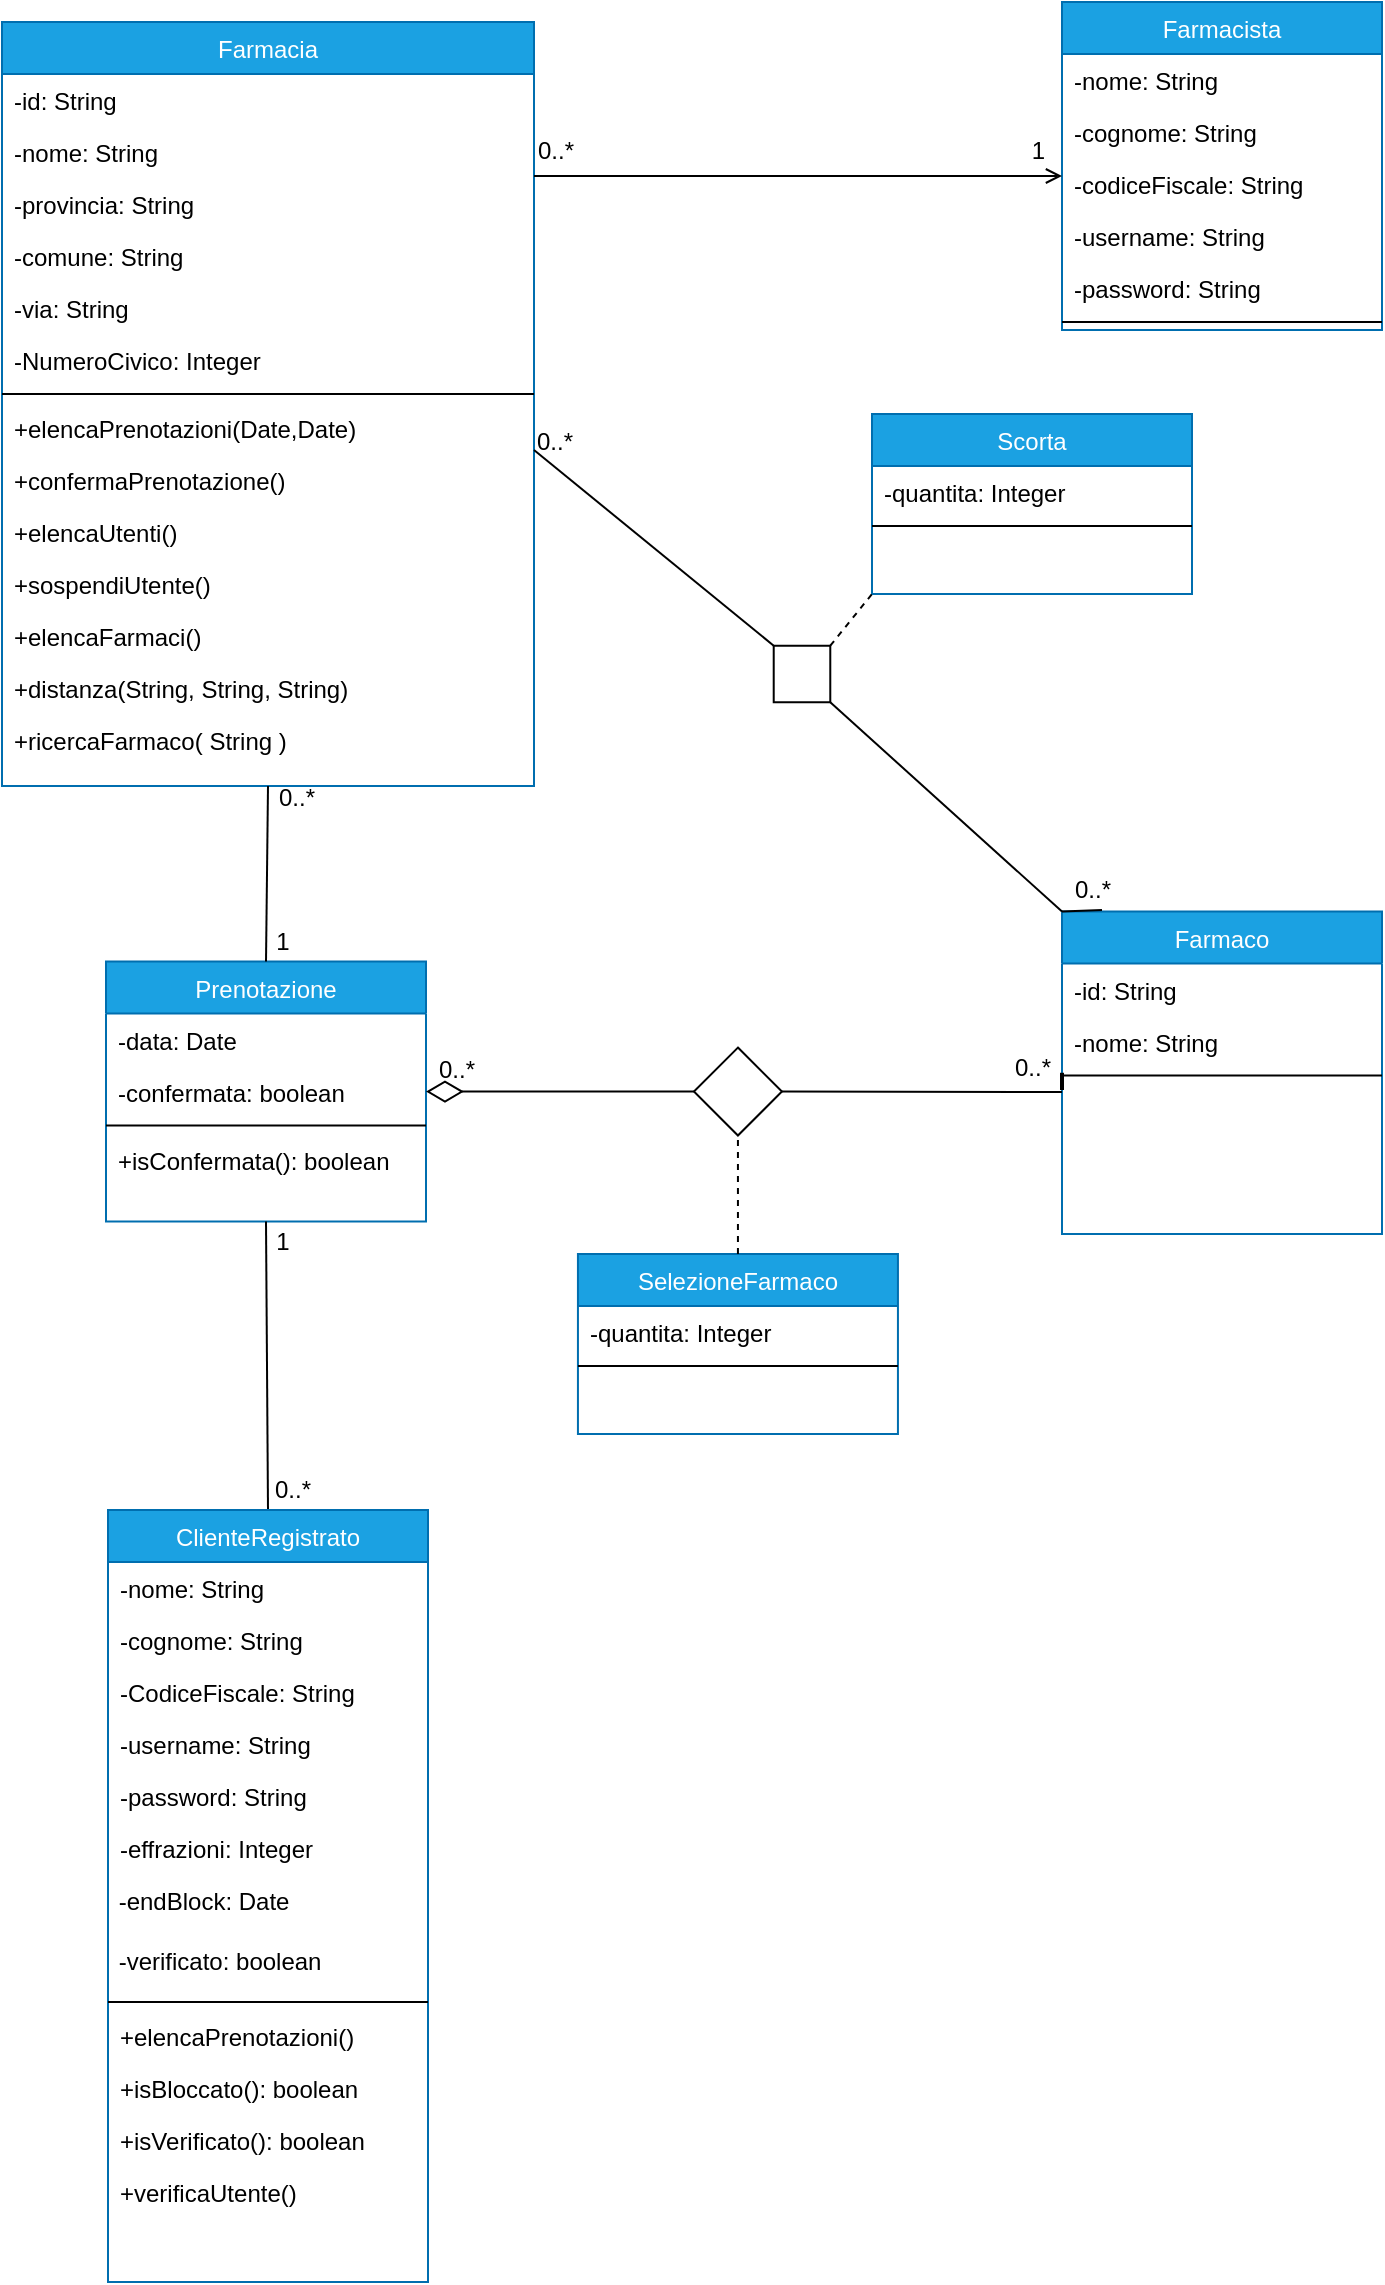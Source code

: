 <mxfile version="14.6.13" type="device"><diagram id="n_GCHAJZOZkWjjGcXOiW" name="Page-2"><mxGraphModel dx="1422" dy="705" grid="1" gridSize="10" guides="1" tooltips="1" connect="1" arrows="1" fold="1" page="1" pageScale="1" pageWidth="827" pageHeight="1169" math="0" shadow="0"><root><mxCell id="_tChWmzW72qKrH2FHl7e-0"/><mxCell id="_tChWmzW72qKrH2FHl7e-1" parent="_tChWmzW72qKrH2FHl7e-0"/><mxCell id="JJ1CziQxTOwDTlc9LSBb-0" value="Farmacia" style="swimlane;fontStyle=0;align=center;verticalAlign=top;childLayout=stackLayout;horizontal=1;startSize=26;horizontalStack=0;resizeParent=1;resizeLast=0;collapsible=1;marginBottom=0;rounded=0;shadow=0;strokeWidth=1;fillColor=#1ba1e2;strokeColor=#006EAF;fontColor=#ffffff;" vertex="1" parent="_tChWmzW72qKrH2FHl7e-1"><mxGeometry x="540" y="690" width="266" height="382" as="geometry"><mxRectangle x="230" y="140" width="160" height="26" as="alternateBounds"/></mxGeometry></mxCell><mxCell id="JJ1CziQxTOwDTlc9LSBb-1" value="-id: String" style="text;align=left;verticalAlign=top;spacingLeft=4;spacingRight=4;overflow=hidden;rotatable=0;points=[[0,0.5],[1,0.5]];portConstraint=eastwest;" vertex="1" parent="JJ1CziQxTOwDTlc9LSBb-0"><mxGeometry y="26" width="266" height="26" as="geometry"/></mxCell><mxCell id="JJ1CziQxTOwDTlc9LSBb-2" value="-nome: String&#10;" style="text;align=left;verticalAlign=top;spacingLeft=4;spacingRight=4;overflow=hidden;rotatable=0;points=[[0,0.5],[1,0.5]];portConstraint=eastwest;" vertex="1" parent="JJ1CziQxTOwDTlc9LSBb-0"><mxGeometry y="52" width="266" height="26" as="geometry"/></mxCell><mxCell id="JJ1CziQxTOwDTlc9LSBb-3" value="-provincia: String" style="text;align=left;verticalAlign=top;spacingLeft=4;spacingRight=4;overflow=hidden;rotatable=0;points=[[0,0.5],[1,0.5]];portConstraint=eastwest;rounded=0;shadow=0;html=0;" vertex="1" parent="JJ1CziQxTOwDTlc9LSBb-0"><mxGeometry y="78" width="266" height="26" as="geometry"/></mxCell><mxCell id="JJ1CziQxTOwDTlc9LSBb-4" value="-comune: String" style="text;align=left;verticalAlign=top;spacingLeft=4;spacingRight=4;overflow=hidden;rotatable=0;points=[[0,0.5],[1,0.5]];portConstraint=eastwest;rounded=0;shadow=0;html=0;" vertex="1" parent="JJ1CziQxTOwDTlc9LSBb-0"><mxGeometry y="104" width="266" height="26" as="geometry"/></mxCell><mxCell id="JJ1CziQxTOwDTlc9LSBb-5" value="-via: String" style="text;align=left;verticalAlign=top;spacingLeft=4;spacingRight=4;overflow=hidden;rotatable=0;points=[[0,0.5],[1,0.5]];portConstraint=eastwest;" vertex="1" parent="JJ1CziQxTOwDTlc9LSBb-0"><mxGeometry y="130" width="266" height="26" as="geometry"/></mxCell><mxCell id="JJ1CziQxTOwDTlc9LSBb-6" value="-NumeroCivico: Integer" style="text;align=left;verticalAlign=top;spacingLeft=4;spacingRight=4;overflow=hidden;rotatable=0;points=[[0,0.5],[1,0.5]];portConstraint=eastwest;" vertex="1" parent="JJ1CziQxTOwDTlc9LSBb-0"><mxGeometry y="156" width="266" height="26" as="geometry"/></mxCell><mxCell id="JJ1CziQxTOwDTlc9LSBb-7" value="" style="line;html=1;strokeWidth=1;align=left;verticalAlign=middle;spacingTop=-1;spacingLeft=3;spacingRight=3;rotatable=0;labelPosition=right;points=[];portConstraint=eastwest;" vertex="1" parent="JJ1CziQxTOwDTlc9LSBb-0"><mxGeometry y="182" width="266" height="8" as="geometry"/></mxCell><mxCell id="JJ1CziQxTOwDTlc9LSBb-8" value="+elencaPrenotazioni(Date,Date)" style="text;align=left;verticalAlign=top;spacingLeft=4;spacingRight=4;overflow=hidden;rotatable=0;points=[[0,0.5],[1,0.5]];portConstraint=eastwest;" vertex="1" parent="JJ1CziQxTOwDTlc9LSBb-0"><mxGeometry y="190" width="266" height="26" as="geometry"/></mxCell><mxCell id="JJ1CziQxTOwDTlc9LSBb-9" value="+confermaPrenotazione()" style="text;align=left;verticalAlign=top;spacingLeft=4;spacingRight=4;overflow=hidden;rotatable=0;points=[[0,0.5],[1,0.5]];portConstraint=eastwest;" vertex="1" parent="JJ1CziQxTOwDTlc9LSBb-0"><mxGeometry y="216" width="266" height="26" as="geometry"/></mxCell><mxCell id="JJ1CziQxTOwDTlc9LSBb-10" value="+elencaUtenti()" style="text;align=left;verticalAlign=top;spacingLeft=4;spacingRight=4;overflow=hidden;rotatable=0;points=[[0,0.5],[1,0.5]];portConstraint=eastwest;" vertex="1" parent="JJ1CziQxTOwDTlc9LSBb-0"><mxGeometry y="242" width="266" height="26" as="geometry"/></mxCell><mxCell id="JJ1CziQxTOwDTlc9LSBb-11" value="+sospendiUtente()" style="text;align=left;verticalAlign=top;spacingLeft=4;spacingRight=4;overflow=hidden;rotatable=0;points=[[0,0.5],[1,0.5]];portConstraint=eastwest;" vertex="1" parent="JJ1CziQxTOwDTlc9LSBb-0"><mxGeometry y="268" width="266" height="26" as="geometry"/></mxCell><mxCell id="JJ1CziQxTOwDTlc9LSBb-12" value="+elencaFarmaci()" style="text;align=left;verticalAlign=top;spacingLeft=4;spacingRight=4;overflow=hidden;rotatable=0;points=[[0,0.5],[1,0.5]];portConstraint=eastwest;" vertex="1" parent="JJ1CziQxTOwDTlc9LSBb-0"><mxGeometry y="294" width="266" height="26" as="geometry"/></mxCell><mxCell id="JJ1CziQxTOwDTlc9LSBb-13" value="+distanza(String, String, String) " style="text;align=left;verticalAlign=top;spacingLeft=4;spacingRight=4;overflow=hidden;rotatable=0;points=[[0,0.5],[1,0.5]];portConstraint=eastwest;" vertex="1" parent="JJ1CziQxTOwDTlc9LSBb-0"><mxGeometry y="320" width="266" height="26" as="geometry"/></mxCell><mxCell id="JJ1CziQxTOwDTlc9LSBb-14" value="+ricercaFarmaco( String ) " style="text;align=left;verticalAlign=top;spacingLeft=4;spacingRight=4;overflow=hidden;rotatable=0;points=[[0,0.5],[1,0.5]];portConstraint=eastwest;" vertex="1" parent="JJ1CziQxTOwDTlc9LSBb-0"><mxGeometry y="346" width="266" height="26" as="geometry"/></mxCell><mxCell id="JJ1CziQxTOwDTlc9LSBb-15" value="Farmacista" style="swimlane;fontStyle=0;align=center;verticalAlign=top;childLayout=stackLayout;horizontal=1;startSize=26;horizontalStack=0;resizeParent=1;resizeLast=0;collapsible=1;marginBottom=0;rounded=0;shadow=0;strokeWidth=1;fillColor=#1ba1e2;strokeColor=#006EAF;fontColor=#ffffff;" vertex="1" parent="_tChWmzW72qKrH2FHl7e-1"><mxGeometry x="1070" y="680" width="160" height="164" as="geometry"><mxRectangle x="550" y="140" width="160" height="26" as="alternateBounds"/></mxGeometry></mxCell><mxCell id="JJ1CziQxTOwDTlc9LSBb-16" value="-nome: String" style="text;align=left;verticalAlign=top;spacingLeft=4;spacingRight=4;overflow=hidden;rotatable=0;points=[[0,0.5],[1,0.5]];portConstraint=eastwest;" vertex="1" parent="JJ1CziQxTOwDTlc9LSBb-15"><mxGeometry y="26" width="160" height="26" as="geometry"/></mxCell><mxCell id="JJ1CziQxTOwDTlc9LSBb-17" value="-cognome: String" style="text;align=left;verticalAlign=top;spacingLeft=4;spacingRight=4;overflow=hidden;rotatable=0;points=[[0,0.5],[1,0.5]];portConstraint=eastwest;rounded=0;shadow=0;html=0;" vertex="1" parent="JJ1CziQxTOwDTlc9LSBb-15"><mxGeometry y="52" width="160" height="26" as="geometry"/></mxCell><mxCell id="JJ1CziQxTOwDTlc9LSBb-18" value="-codiceFiscale: String" style="text;align=left;verticalAlign=top;spacingLeft=4;spacingRight=4;overflow=hidden;rotatable=0;points=[[0,0.5],[1,0.5]];portConstraint=eastwest;rounded=0;shadow=0;html=0;" vertex="1" parent="JJ1CziQxTOwDTlc9LSBb-15"><mxGeometry y="78" width="160" height="26" as="geometry"/></mxCell><mxCell id="JJ1CziQxTOwDTlc9LSBb-19" value="-username: String" style="text;align=left;verticalAlign=top;spacingLeft=4;spacingRight=4;overflow=hidden;rotatable=0;points=[[0,0.5],[1,0.5]];portConstraint=eastwest;" vertex="1" parent="JJ1CziQxTOwDTlc9LSBb-15"><mxGeometry y="104" width="160" height="26" as="geometry"/></mxCell><mxCell id="JJ1CziQxTOwDTlc9LSBb-20" value="-password: String" style="text;align=left;verticalAlign=top;spacingLeft=4;spacingRight=4;overflow=hidden;rotatable=0;points=[[0,0.5],[1,0.5]];portConstraint=eastwest;" vertex="1" parent="JJ1CziQxTOwDTlc9LSBb-15"><mxGeometry y="130" width="160" height="26" as="geometry"/></mxCell><mxCell id="JJ1CziQxTOwDTlc9LSBb-21" value="" style="line;html=1;strokeWidth=1;align=left;verticalAlign=middle;spacingTop=-1;spacingLeft=3;spacingRight=3;rotatable=0;labelPosition=right;points=[];portConstraint=eastwest;" vertex="1" parent="JJ1CziQxTOwDTlc9LSBb-15"><mxGeometry y="156" width="160" height="8" as="geometry"/></mxCell><mxCell id="JJ1CziQxTOwDTlc9LSBb-22" value="" style="endArrow=open;shadow=0;strokeWidth=1;rounded=0;endFill=1;edgeStyle=elbowEdgeStyle;elbow=vertical;" edge="1" parent="_tChWmzW72qKrH2FHl7e-1" source="JJ1CziQxTOwDTlc9LSBb-0" target="JJ1CziQxTOwDTlc9LSBb-15"><mxGeometry x="0.5" y="41" relative="1" as="geometry"><mxPoint x="641" y="786" as="sourcePoint"/><mxPoint x="801" y="786" as="targetPoint"/><mxPoint x="-40" y="32" as="offset"/></mxGeometry></mxCell><mxCell id="JJ1CziQxTOwDTlc9LSBb-23" value="0..*" style="resizable=0;align=left;verticalAlign=bottom;labelBackgroundColor=none;fontSize=12;" connectable="0" vertex="1" parent="JJ1CziQxTOwDTlc9LSBb-22"><mxGeometry x="-1" relative="1" as="geometry"><mxPoint y="-4" as="offset"/></mxGeometry></mxCell><mxCell id="JJ1CziQxTOwDTlc9LSBb-24" value="1" style="resizable=0;align=right;verticalAlign=bottom;labelBackgroundColor=none;fontSize=12;" connectable="0" vertex="1" parent="JJ1CziQxTOwDTlc9LSBb-22"><mxGeometry x="1" relative="1" as="geometry"><mxPoint x="-7" y="-4" as="offset"/></mxGeometry></mxCell><mxCell id="JJ1CziQxTOwDTlc9LSBb-25" value="Farmaco" style="swimlane;fontStyle=0;align=center;verticalAlign=top;childLayout=stackLayout;horizontal=1;startSize=26;horizontalStack=0;resizeParent=1;resizeLast=0;collapsible=1;marginBottom=0;rounded=0;shadow=0;strokeWidth=1;fillColor=#1ba1e2;strokeColor=#006EAF;fontColor=#ffffff;" vertex="1" parent="_tChWmzW72qKrH2FHl7e-1"><mxGeometry x="1070" y="1134.77" width="160" height="161.23" as="geometry"><mxRectangle x="230" y="140" width="160" height="26" as="alternateBounds"/></mxGeometry></mxCell><mxCell id="JJ1CziQxTOwDTlc9LSBb-26" value="-id: String" style="text;align=left;verticalAlign=top;spacingLeft=4;spacingRight=4;overflow=hidden;rotatable=0;points=[[0,0.5],[1,0.5]];portConstraint=eastwest;" vertex="1" parent="JJ1CziQxTOwDTlc9LSBb-25"><mxGeometry y="26" width="160" height="26" as="geometry"/></mxCell><mxCell id="JJ1CziQxTOwDTlc9LSBb-27" value="-nome: String&#10;" style="text;align=left;verticalAlign=top;spacingLeft=4;spacingRight=4;overflow=hidden;rotatable=0;points=[[0,0.5],[1,0.5]];portConstraint=eastwest;" vertex="1" parent="JJ1CziQxTOwDTlc9LSBb-25"><mxGeometry y="52" width="160" height="26" as="geometry"/></mxCell><mxCell id="JJ1CziQxTOwDTlc9LSBb-28" value="" style="line;html=1;strokeWidth=1;align=left;verticalAlign=middle;spacingTop=-1;spacingLeft=3;spacingRight=3;rotatable=0;labelPosition=right;points=[];portConstraint=eastwest;" vertex="1" parent="JJ1CziQxTOwDTlc9LSBb-25"><mxGeometry y="78" width="160" height="8" as="geometry"/></mxCell><mxCell id="JJ1CziQxTOwDTlc9LSBb-29" value="Prenotazione" style="swimlane;fontStyle=0;align=center;verticalAlign=top;childLayout=stackLayout;horizontal=1;startSize=26;horizontalStack=0;resizeParent=1;resizeLast=0;collapsible=1;marginBottom=0;rounded=0;shadow=0;strokeWidth=1;fillColor=#1ba1e2;strokeColor=#006EAF;fontColor=#ffffff;" vertex="1" parent="_tChWmzW72qKrH2FHl7e-1"><mxGeometry x="592" y="1159.77" width="160" height="130" as="geometry"><mxRectangle x="230" y="140" width="160" height="26" as="alternateBounds"/></mxGeometry></mxCell><mxCell id="JJ1CziQxTOwDTlc9LSBb-30" value="-data: Date&#10;" style="text;align=left;verticalAlign=top;spacingLeft=4;spacingRight=4;overflow=hidden;rotatable=0;points=[[0,0.5],[1,0.5]];portConstraint=eastwest;" vertex="1" parent="JJ1CziQxTOwDTlc9LSBb-29"><mxGeometry y="26" width="160" height="26" as="geometry"/></mxCell><mxCell id="JJ1CziQxTOwDTlc9LSBb-31" value="-confermata: boolean" style="text;align=left;verticalAlign=top;spacingLeft=4;spacingRight=4;overflow=hidden;rotatable=0;points=[[0,0.5],[1,0.5]];portConstraint=eastwest;" vertex="1" parent="JJ1CziQxTOwDTlc9LSBb-29"><mxGeometry y="52" width="160" height="26" as="geometry"/></mxCell><mxCell id="JJ1CziQxTOwDTlc9LSBb-32" value="" style="line;html=1;strokeWidth=1;align=left;verticalAlign=middle;spacingTop=-1;spacingLeft=3;spacingRight=3;rotatable=0;labelPosition=right;points=[];portConstraint=eastwest;" vertex="1" parent="JJ1CziQxTOwDTlc9LSBb-29"><mxGeometry y="78" width="160" height="8" as="geometry"/></mxCell><mxCell id="JJ1CziQxTOwDTlc9LSBb-33" value="+isConfermata(): boolean" style="text;align=left;verticalAlign=top;spacingLeft=4;spacingRight=4;overflow=hidden;rotatable=0;points=[[0,0.5],[1,0.5]];portConstraint=eastwest;" vertex="1" parent="JJ1CziQxTOwDTlc9LSBb-29"><mxGeometry y="86" width="160" height="26" as="geometry"/></mxCell><mxCell id="JJ1CziQxTOwDTlc9LSBb-34" value="" style="endArrow=none;html=1;entryX=0.5;entryY=1;entryDx=0;entryDy=0;exitX=0.5;exitY=0;exitDx=0;exitDy=0;endFill=0;" edge="1" parent="_tChWmzW72qKrH2FHl7e-1" source="JJ1CziQxTOwDTlc9LSBb-29" target="JJ1CziQxTOwDTlc9LSBb-0"><mxGeometry width="50" height="50" relative="1" as="geometry"><mxPoint x="921" y="992" as="sourcePoint"/><mxPoint x="921" y="914" as="targetPoint"/></mxGeometry></mxCell><mxCell id="JJ1CziQxTOwDTlc9LSBb-35" value="" style="endArrow=none;html=1;exitX=0.5;exitY=0;exitDx=0;exitDy=0;entryX=0.5;entryY=1;entryDx=0;entryDy=0;endFill=0;" edge="1" parent="_tChWmzW72qKrH2FHl7e-1" source="JJ1CziQxTOwDTlc9LSBb-44" target="JJ1CziQxTOwDTlc9LSBb-29"><mxGeometry width="50" height="50" relative="1" as="geometry"><mxPoint x="674" y="1434" as="sourcePoint"/><mxPoint x="1207" y="1234" as="targetPoint"/></mxGeometry></mxCell><mxCell id="JJ1CziQxTOwDTlc9LSBb-36" value="" style="endArrow=none;html=1;exitX=1;exitY=0.5;exitDx=0;exitDy=0;entryX=0;entryY=0.5;entryDx=0;entryDy=0;endFill=0;startSize=12;strokeWidth=2;startArrow=none;startFill=0;" edge="1" parent="_tChWmzW72qKrH2FHl7e-1" target="JJ1CziQxTOwDTlc9LSBb-25"><mxGeometry width="50" height="50" relative="1" as="geometry"><mxPoint x="1070" y="1224" as="sourcePoint"/><mxPoint x="1217" y="1234" as="targetPoint"/></mxGeometry></mxCell><mxCell id="JJ1CziQxTOwDTlc9LSBb-37" value="" style="endArrow=none;html=1;entryX=0;entryY=0;entryDx=0;entryDy=0;endFill=0;startArrow=none;" edge="1" parent="_tChWmzW72qKrH2FHl7e-1" target="JJ1CziQxTOwDTlc9LSBb-25"><mxGeometry width="50" height="50" relative="1" as="geometry"><mxPoint x="1090" y="1134" as="sourcePoint"/><mxPoint x="1231" y="1074" as="targetPoint"/></mxGeometry></mxCell><mxCell id="JJ1CziQxTOwDTlc9LSBb-38" value="0..*" style="text;html=1;align=center;verticalAlign=middle;resizable=0;points=[];autosize=1;strokeColor=none;" vertex="1" parent="_tChWmzW72qKrH2FHl7e-1"><mxGeometry x="801" y="890" width="30" height="20" as="geometry"/></mxCell><mxCell id="JJ1CziQxTOwDTlc9LSBb-39" value="1" style="text;html=1;align=center;verticalAlign=middle;resizable=0;points=[];autosize=1;strokeColor=none;" vertex="1" parent="_tChWmzW72qKrH2FHl7e-1"><mxGeometry x="670" y="1139.77" width="20" height="20" as="geometry"/></mxCell><mxCell id="JJ1CziQxTOwDTlc9LSBb-40" value="0..*" style="text;html=1;align=center;verticalAlign=middle;resizable=0;points=[];autosize=1;strokeColor=none;" vertex="1" parent="_tChWmzW72qKrH2FHl7e-1"><mxGeometry x="672" y="1068" width="30" height="20" as="geometry"/></mxCell><mxCell id="JJ1CziQxTOwDTlc9LSBb-41" value="1" style="text;html=1;align=center;verticalAlign=middle;resizable=0;points=[];autosize=1;strokeColor=none;" vertex="1" parent="_tChWmzW72qKrH2FHl7e-1"><mxGeometry x="670" y="1289.77" width="20" height="20" as="geometry"/></mxCell><mxCell id="JJ1CziQxTOwDTlc9LSBb-42" value="0..*" style="text;html=1;align=center;verticalAlign=middle;resizable=0;points=[];autosize=1;strokeColor=none;" vertex="1" parent="_tChWmzW72qKrH2FHl7e-1"><mxGeometry x="670" y="1414" width="30" height="20" as="geometry"/></mxCell><mxCell id="JJ1CziQxTOwDTlc9LSBb-43" value="0..*" style="text;html=1;align=center;verticalAlign=middle;resizable=0;points=[];autosize=1;strokeColor=none;" vertex="1" parent="_tChWmzW72qKrH2FHl7e-1"><mxGeometry x="752" y="1204" width="30" height="20" as="geometry"/></mxCell><mxCell id="JJ1CziQxTOwDTlc9LSBb-44" value="ClienteRegistrato" style="swimlane;fontStyle=0;align=center;verticalAlign=top;childLayout=stackLayout;horizontal=1;startSize=26;horizontalStack=0;resizeParent=1;resizeLast=0;collapsible=1;marginBottom=0;rounded=0;shadow=0;strokeWidth=1;fillColor=#1ba1e2;strokeColor=#006EAF;fontColor=#ffffff;" vertex="1" parent="_tChWmzW72qKrH2FHl7e-1"><mxGeometry x="593" y="1434" width="160" height="386" as="geometry"><mxRectangle x="230" y="140" width="160" height="26" as="alternateBounds"/></mxGeometry></mxCell><mxCell id="JJ1CziQxTOwDTlc9LSBb-45" value="-nome: String&#10;" style="text;align=left;verticalAlign=top;spacingLeft=4;spacingRight=4;overflow=hidden;rotatable=0;points=[[0,0.5],[1,0.5]];portConstraint=eastwest;" vertex="1" parent="JJ1CziQxTOwDTlc9LSBb-44"><mxGeometry y="26" width="160" height="26" as="geometry"/></mxCell><mxCell id="JJ1CziQxTOwDTlc9LSBb-46" value="-cognome: String" style="text;align=left;verticalAlign=top;spacingLeft=4;spacingRight=4;overflow=hidden;rotatable=0;points=[[0,0.5],[1,0.5]];portConstraint=eastwest;" vertex="1" parent="JJ1CziQxTOwDTlc9LSBb-44"><mxGeometry y="52" width="160" height="26" as="geometry"/></mxCell><mxCell id="JJ1CziQxTOwDTlc9LSBb-47" value="-CodiceFiscale: String" style="text;align=left;verticalAlign=top;spacingLeft=4;spacingRight=4;overflow=hidden;rotatable=0;points=[[0,0.5],[1,0.5]];portConstraint=eastwest;" vertex="1" parent="JJ1CziQxTOwDTlc9LSBb-44"><mxGeometry y="78" width="160" height="26" as="geometry"/></mxCell><mxCell id="JJ1CziQxTOwDTlc9LSBb-48" value="-username: String" style="text;align=left;verticalAlign=top;spacingLeft=4;spacingRight=4;overflow=hidden;rotatable=0;points=[[0,0.5],[1,0.5]];portConstraint=eastwest;" vertex="1" parent="JJ1CziQxTOwDTlc9LSBb-44"><mxGeometry y="104" width="160" height="26" as="geometry"/></mxCell><mxCell id="JJ1CziQxTOwDTlc9LSBb-49" value="-password: String" style="text;align=left;verticalAlign=top;spacingLeft=4;spacingRight=4;overflow=hidden;rotatable=0;points=[[0,0.5],[1,0.5]];portConstraint=eastwest;" vertex="1" parent="JJ1CziQxTOwDTlc9LSBb-44"><mxGeometry y="130" width="160" height="26" as="geometry"/></mxCell><mxCell id="JJ1CziQxTOwDTlc9LSBb-50" value="-effrazioni: Integer" style="text;align=left;verticalAlign=top;spacingLeft=4;spacingRight=4;overflow=hidden;rotatable=0;points=[[0,0.5],[1,0.5]];portConstraint=eastwest;" vertex="1" parent="JJ1CziQxTOwDTlc9LSBb-44"><mxGeometry y="156" width="160" height="26" as="geometry"/></mxCell><mxCell id="JJ1CziQxTOwDTlc9LSBb-51" value="&lt;font face=&quot;helvetica&quot;&gt;&amp;nbsp;-endBlock: Date&lt;/font&gt;" style="text;whiteSpace=wrap;html=1;" vertex="1" parent="JJ1CziQxTOwDTlc9LSBb-44"><mxGeometry y="182" width="160" height="30" as="geometry"/></mxCell><mxCell id="JJ1CziQxTOwDTlc9LSBb-52" value="&lt;font face=&quot;helvetica&quot;&gt;&amp;nbsp;-verificato: boolean&lt;/font&gt;" style="text;whiteSpace=wrap;html=1;" vertex="1" parent="JJ1CziQxTOwDTlc9LSBb-44"><mxGeometry y="212" width="160" height="30" as="geometry"/></mxCell><mxCell id="JJ1CziQxTOwDTlc9LSBb-53" value="" style="line;html=1;strokeWidth=1;align=left;verticalAlign=middle;spacingTop=-1;spacingLeft=3;spacingRight=3;rotatable=0;labelPosition=right;points=[];portConstraint=eastwest;" vertex="1" parent="JJ1CziQxTOwDTlc9LSBb-44"><mxGeometry y="242" width="160" height="8" as="geometry"/></mxCell><mxCell id="JJ1CziQxTOwDTlc9LSBb-54" value="+elencaPrenotazioni()" style="text;align=left;verticalAlign=top;spacingLeft=4;spacingRight=4;overflow=hidden;rotatable=0;points=[[0,0.5],[1,0.5]];portConstraint=eastwest;" vertex="1" parent="JJ1CziQxTOwDTlc9LSBb-44"><mxGeometry y="250" width="160" height="26" as="geometry"/></mxCell><mxCell id="JJ1CziQxTOwDTlc9LSBb-55" value="+isBloccato(): boolean" style="text;align=left;verticalAlign=top;spacingLeft=4;spacingRight=4;overflow=hidden;rotatable=0;points=[[0,0.5],[1,0.5]];portConstraint=eastwest;" vertex="1" parent="JJ1CziQxTOwDTlc9LSBb-44"><mxGeometry y="276" width="160" height="26" as="geometry"/></mxCell><mxCell id="JJ1CziQxTOwDTlc9LSBb-56" value="+isVerificato(): boolean" style="text;align=left;verticalAlign=top;spacingLeft=4;spacingRight=4;overflow=hidden;rotatable=0;points=[[0,0.5],[1,0.5]];portConstraint=eastwest;" vertex="1" parent="JJ1CziQxTOwDTlc9LSBb-44"><mxGeometry y="302" width="160" height="26" as="geometry"/></mxCell><mxCell id="JJ1CziQxTOwDTlc9LSBb-57" value="+verificaUtente()" style="text;align=left;verticalAlign=top;spacingLeft=4;spacingRight=4;overflow=hidden;rotatable=0;points=[[0,0.5],[1,0.5]];portConstraint=eastwest;" vertex="1" parent="JJ1CziQxTOwDTlc9LSBb-44"><mxGeometry y="328" width="160" height="26" as="geometry"/></mxCell><mxCell id="JJ1CziQxTOwDTlc9LSBb-58" value="" style="endArrow=none;html=1;entryX=0;entryY=0;entryDx=0;entryDy=0;endFill=0;startArrow=none;exitX=1;exitY=0.5;exitDx=0;exitDy=0;" edge="1" parent="_tChWmzW72qKrH2FHl7e-1" source="JJ1CziQxTOwDTlc9LSBb-71" target="JJ1CziQxTOwDTlc9LSBb-25"><mxGeometry width="50" height="50" relative="1" as="geometry"><mxPoint x="806" y="904" as="sourcePoint"/><mxPoint x="1020.0" y="1114" as="targetPoint"/></mxGeometry></mxCell><mxCell id="JJ1CziQxTOwDTlc9LSBb-59" value="" style="endArrow=none;html=1;exitX=1;exitY=0.5;exitDx=0;exitDy=0;endFill=0;startSize=16;strokeWidth=1;startArrow=none;startFill=0;" edge="1" parent="_tChWmzW72qKrH2FHl7e-1" source="JJ1CziQxTOwDTlc9LSBb-67"><mxGeometry width="50" height="50" relative="1" as="geometry"><mxPoint x="753" y="1224" as="sourcePoint"/><mxPoint x="1070" y="1225" as="targetPoint"/></mxGeometry></mxCell><mxCell id="JJ1CziQxTOwDTlc9LSBb-60" value="0..*" style="text;html=1;align=center;verticalAlign=middle;resizable=0;points=[];autosize=1;strokeColor=none;" vertex="1" parent="_tChWmzW72qKrH2FHl7e-1"><mxGeometry x="1070" y="1114" width="30" height="20" as="geometry"/></mxCell><mxCell id="JJ1CziQxTOwDTlc9LSBb-61" value="Scorta" style="swimlane;fontStyle=0;align=center;verticalAlign=top;childLayout=stackLayout;horizontal=1;startSize=26;horizontalStack=0;resizeParent=1;resizeLast=0;collapsible=1;marginBottom=0;rounded=0;shadow=0;strokeWidth=1;fillColor=#1ba1e2;strokeColor=#006EAF;fontColor=#ffffff;" vertex="1" parent="_tChWmzW72qKrH2FHl7e-1"><mxGeometry x="975" y="886" width="160" height="90" as="geometry"><mxRectangle x="550" y="140" width="160" height="26" as="alternateBounds"/></mxGeometry></mxCell><mxCell id="JJ1CziQxTOwDTlc9LSBb-62" value="-quantita: Integer" style="text;align=left;verticalAlign=top;spacingLeft=4;spacingRight=4;overflow=hidden;rotatable=0;points=[[0,0.5],[1,0.5]];portConstraint=eastwest;" vertex="1" parent="JJ1CziQxTOwDTlc9LSBb-61"><mxGeometry y="26" width="160" height="26" as="geometry"/></mxCell><mxCell id="JJ1CziQxTOwDTlc9LSBb-63" value="" style="line;html=1;strokeWidth=1;align=left;verticalAlign=middle;spacingTop=-1;spacingLeft=3;spacingRight=3;rotatable=0;labelPosition=right;points=[];portConstraint=eastwest;" vertex="1" parent="JJ1CziQxTOwDTlc9LSBb-61"><mxGeometry y="52" width="160" height="8" as="geometry"/></mxCell><mxCell id="JJ1CziQxTOwDTlc9LSBb-64" value="SelezioneFarmaco" style="swimlane;fontStyle=0;align=center;verticalAlign=top;childLayout=stackLayout;horizontal=1;startSize=26;horizontalStack=0;resizeParent=1;resizeLast=0;collapsible=1;marginBottom=0;rounded=0;shadow=0;strokeWidth=1;fillColor=#1ba1e2;strokeColor=#006EAF;fontColor=#ffffff;" vertex="1" parent="_tChWmzW72qKrH2FHl7e-1"><mxGeometry x="827.97" y="1306" width="160" height="90" as="geometry"><mxRectangle x="550" y="140" width="160" height="26" as="alternateBounds"/></mxGeometry></mxCell><mxCell id="JJ1CziQxTOwDTlc9LSBb-65" value="-quantita: Integer" style="text;align=left;verticalAlign=top;spacingLeft=4;spacingRight=4;overflow=hidden;rotatable=0;points=[[0,0.5],[1,0.5]];portConstraint=eastwest;" vertex="1" parent="JJ1CziQxTOwDTlc9LSBb-64"><mxGeometry y="26" width="160" height="26" as="geometry"/></mxCell><mxCell id="JJ1CziQxTOwDTlc9LSBb-66" value="" style="line;html=1;strokeWidth=1;align=left;verticalAlign=middle;spacingTop=-1;spacingLeft=3;spacingRight=3;rotatable=0;labelPosition=right;points=[];portConstraint=eastwest;" vertex="1" parent="JJ1CziQxTOwDTlc9LSBb-64"><mxGeometry y="52" width="160" height="8" as="geometry"/></mxCell><mxCell id="JJ1CziQxTOwDTlc9LSBb-67" value="" style="rhombus;whiteSpace=wrap;html=1;rotation=0;" vertex="1" parent="_tChWmzW72qKrH2FHl7e-1"><mxGeometry x="885.97" y="1202.77" width="44" height="44" as="geometry"/></mxCell><mxCell id="JJ1CziQxTOwDTlc9LSBb-68" value="" style="endArrow=none;html=1;exitX=1;exitY=0.5;exitDx=0;exitDy=0;entryX=0;entryY=0.5;entryDx=0;entryDy=0;endFill=0;startSize=16;sourcePerimeterSpacing=0;strokeWidth=1;startArrow=diamondThin;startFill=0;" edge="1" parent="_tChWmzW72qKrH2FHl7e-1" source="JJ1CziQxTOwDTlc9LSBb-29" target="JJ1CziQxTOwDTlc9LSBb-67"><mxGeometry width="50" height="50" relative="1" as="geometry"><mxPoint x="753" y="1224" as="sourcePoint"/><mxPoint x="1060" y="1222" as="targetPoint"/></mxGeometry></mxCell><mxCell id="JJ1CziQxTOwDTlc9LSBb-69" value="" style="endArrow=none;html=1;startSize=16;sourcePerimeterSpacing=0;strokeWidth=1;exitX=0.5;exitY=0;exitDx=0;exitDy=0;dashed=1;" edge="1" parent="_tChWmzW72qKrH2FHl7e-1" source="JJ1CziQxTOwDTlc9LSBb-64" target="JJ1CziQxTOwDTlc9LSBb-67"><mxGeometry width="50" height="50" relative="1" as="geometry"><mxPoint x="990" y="1276" as="sourcePoint"/><mxPoint x="908" y="1246" as="targetPoint"/></mxGeometry></mxCell><mxCell id="JJ1CziQxTOwDTlc9LSBb-70" value="" style="endArrow=none;html=1;startSize=16;sourcePerimeterSpacing=0;strokeWidth=1;entryX=0;entryY=1;entryDx=0;entryDy=0;exitX=0.5;exitY=0;exitDx=0;exitDy=0;dashed=1;" edge="1" parent="_tChWmzW72qKrH2FHl7e-1" source="JJ1CziQxTOwDTlc9LSBb-71" target="JJ1CziQxTOwDTlc9LSBb-61"><mxGeometry width="50" height="50" relative="1" as="geometry"><mxPoint x="1200" y="1026" as="sourcePoint"/><mxPoint x="990" y="996" as="targetPoint"/></mxGeometry></mxCell><mxCell id="JJ1CziQxTOwDTlc9LSBb-71" value="" style="rhombus;whiteSpace=wrap;html=1;rotation=45;" vertex="1" parent="_tChWmzW72qKrH2FHl7e-1"><mxGeometry x="920" y="996" width="40" height="40" as="geometry"/></mxCell><mxCell id="JJ1CziQxTOwDTlc9LSBb-72" value="" style="endArrow=none;html=1;entryX=0;entryY=0.5;entryDx=0;entryDy=0;endFill=0;" edge="1" parent="_tChWmzW72qKrH2FHl7e-1" target="JJ1CziQxTOwDTlc9LSBb-71"><mxGeometry width="50" height="50" relative="1" as="geometry"><mxPoint x="806" y="904" as="sourcePoint"/><mxPoint x="1090" y="1134" as="targetPoint"/></mxGeometry></mxCell><mxCell id="JJ1CziQxTOwDTlc9LSBb-73" value="0..*" style="text;html=1;align=center;verticalAlign=middle;resizable=0;points=[];autosize=1;strokeColor=none;" vertex="1" parent="_tChWmzW72qKrH2FHl7e-1"><mxGeometry x="1040" y="1202.77" width="30" height="20" as="geometry"/></mxCell></root></mxGraphModel></diagram></mxfile>